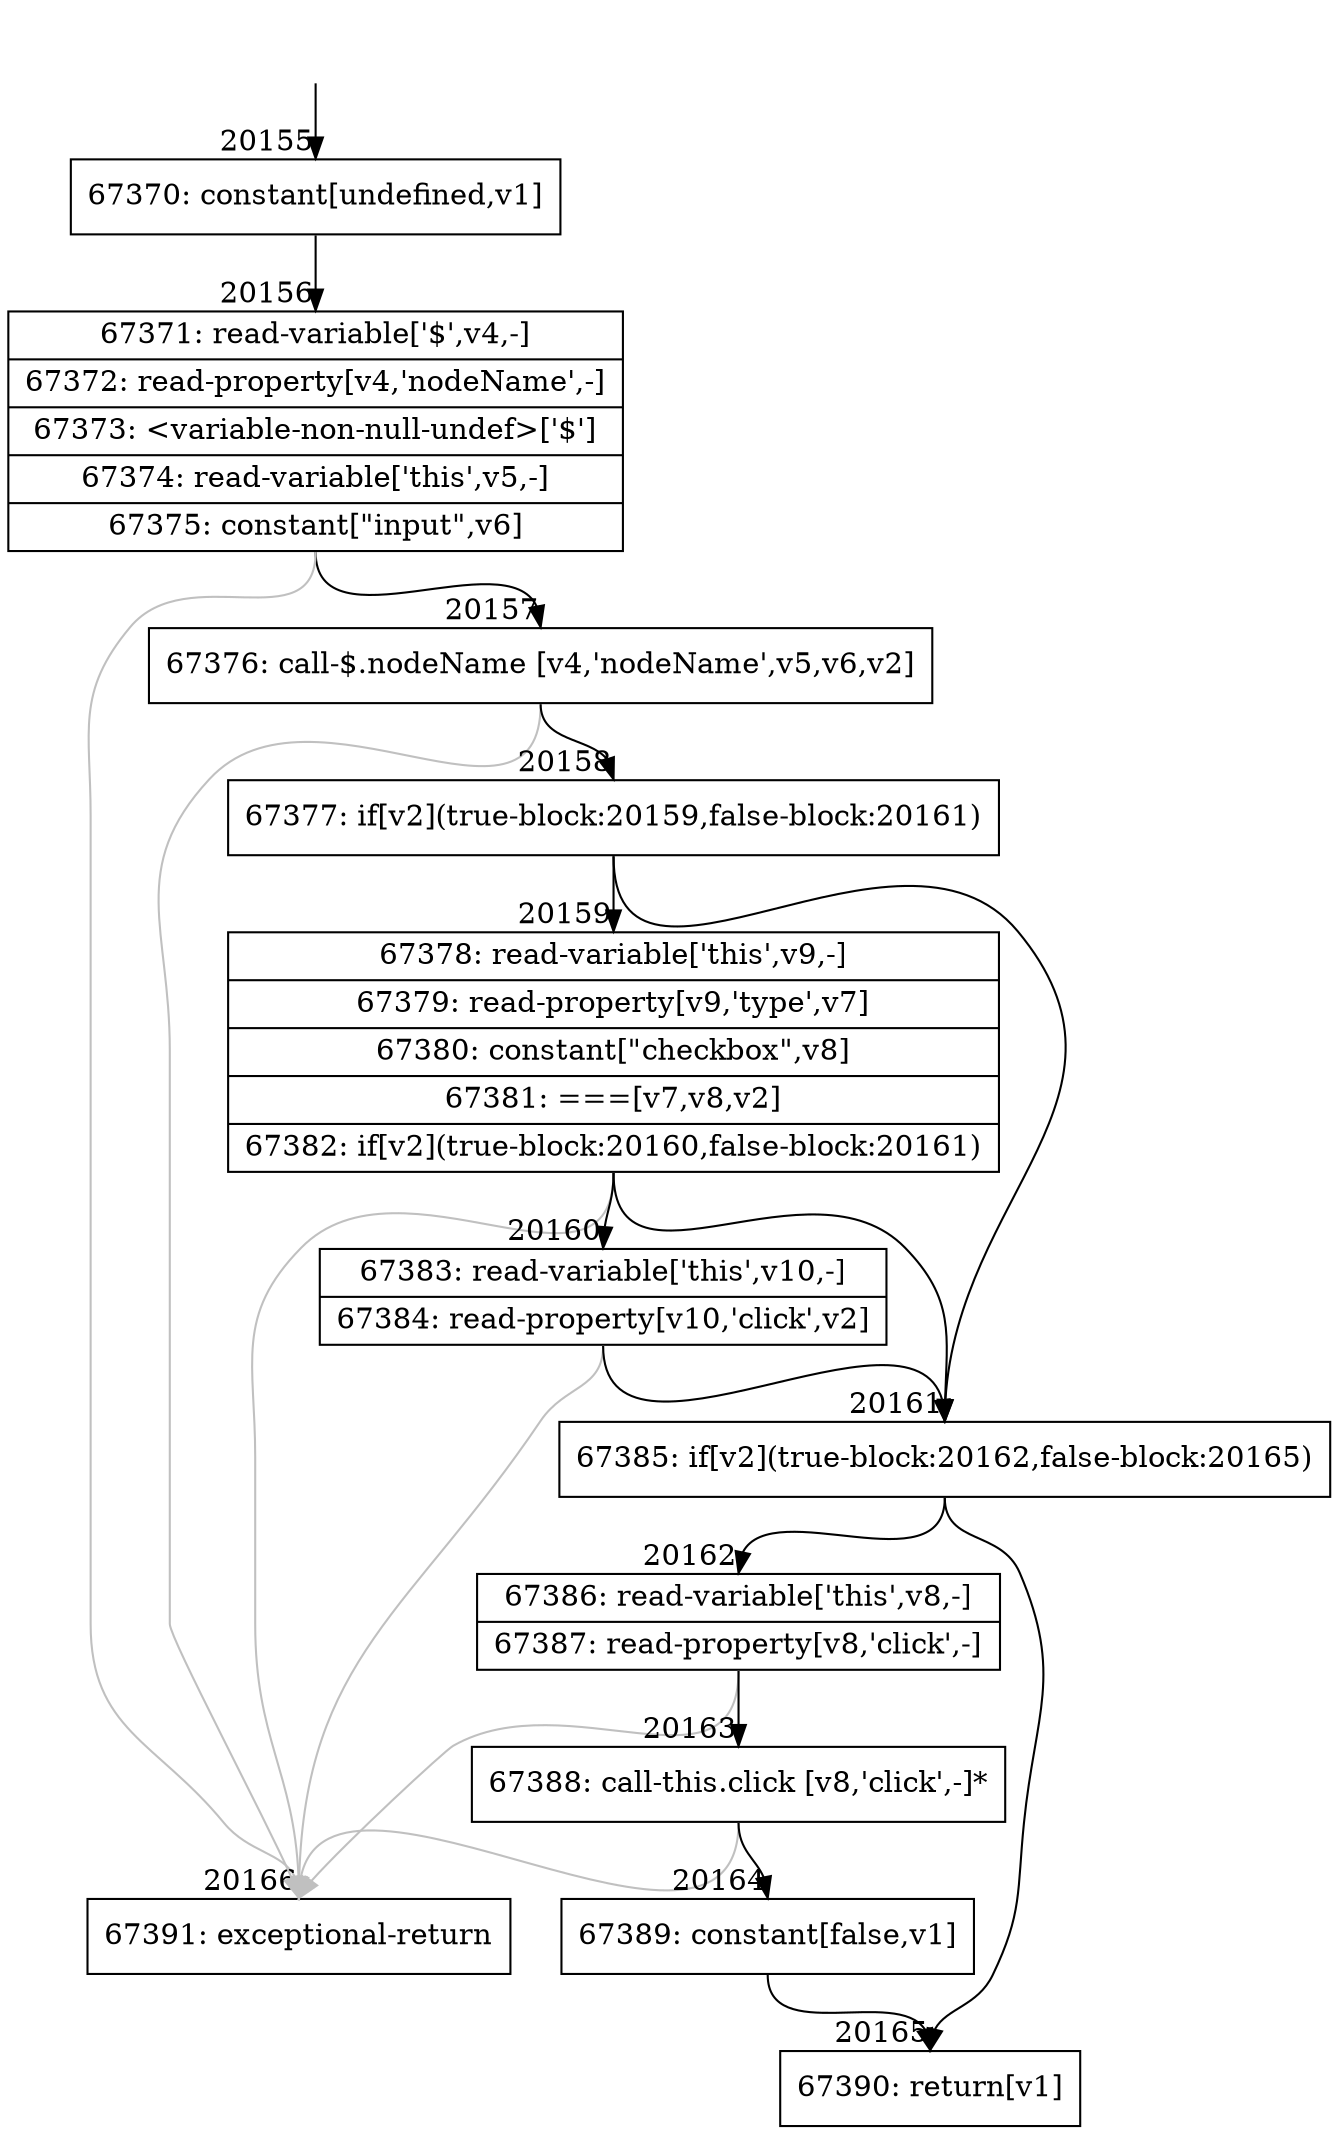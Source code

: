 digraph {
rankdir="TD"
BB_entry1750[shape=none,label=""];
BB_entry1750 -> BB20155 [tailport=s, headport=n, headlabel="    20155"]
BB20155 [shape=record label="{67370: constant[undefined,v1]}" ] 
BB20155 -> BB20156 [tailport=s, headport=n, headlabel="      20156"]
BB20156 [shape=record label="{67371: read-variable['$',v4,-]|67372: read-property[v4,'nodeName',-]|67373: \<variable-non-null-undef\>['$']|67374: read-variable['this',v5,-]|67375: constant[\"input\",v6]}" ] 
BB20156 -> BB20157 [tailport=s, headport=n, headlabel="      20157"]
BB20156 -> BB20166 [tailport=s, headport=n, color=gray, headlabel="      20166"]
BB20157 [shape=record label="{67376: call-$.nodeName [v4,'nodeName',v5,v6,v2]}" ] 
BB20157 -> BB20158 [tailport=s, headport=n, headlabel="      20158"]
BB20157 -> BB20166 [tailport=s, headport=n, color=gray]
BB20158 [shape=record label="{67377: if[v2](true-block:20159,false-block:20161)}" ] 
BB20158 -> BB20161 [tailport=s, headport=n, headlabel="      20161"]
BB20158 -> BB20159 [tailport=s, headport=n, headlabel="      20159"]
BB20159 [shape=record label="{67378: read-variable['this',v9,-]|67379: read-property[v9,'type',v7]|67380: constant[\"checkbox\",v8]|67381: ===[v7,v8,v2]|67382: if[v2](true-block:20160,false-block:20161)}" ] 
BB20159 -> BB20161 [tailport=s, headport=n]
BB20159 -> BB20160 [tailport=s, headport=n, headlabel="      20160"]
BB20159 -> BB20166 [tailport=s, headport=n, color=gray]
BB20160 [shape=record label="{67383: read-variable['this',v10,-]|67384: read-property[v10,'click',v2]}" ] 
BB20160 -> BB20161 [tailport=s, headport=n]
BB20160 -> BB20166 [tailport=s, headport=n, color=gray]
BB20161 [shape=record label="{67385: if[v2](true-block:20162,false-block:20165)}" ] 
BB20161 -> BB20162 [tailport=s, headport=n, headlabel="      20162"]
BB20161 -> BB20165 [tailport=s, headport=n, headlabel="      20165"]
BB20162 [shape=record label="{67386: read-variable['this',v8,-]|67387: read-property[v8,'click',-]}" ] 
BB20162 -> BB20163 [tailport=s, headport=n, headlabel="      20163"]
BB20162 -> BB20166 [tailport=s, headport=n, color=gray]
BB20163 [shape=record label="{67388: call-this.click [v8,'click',-]*}" ] 
BB20163 -> BB20164 [tailport=s, headport=n, headlabel="      20164"]
BB20163 -> BB20166 [tailport=s, headport=n, color=gray]
BB20164 [shape=record label="{67389: constant[false,v1]}" ] 
BB20164 -> BB20165 [tailport=s, headport=n]
BB20165 [shape=record label="{67390: return[v1]}" ] 
BB20166 [shape=record label="{67391: exceptional-return}" ] 
//#$~ 37706
}
